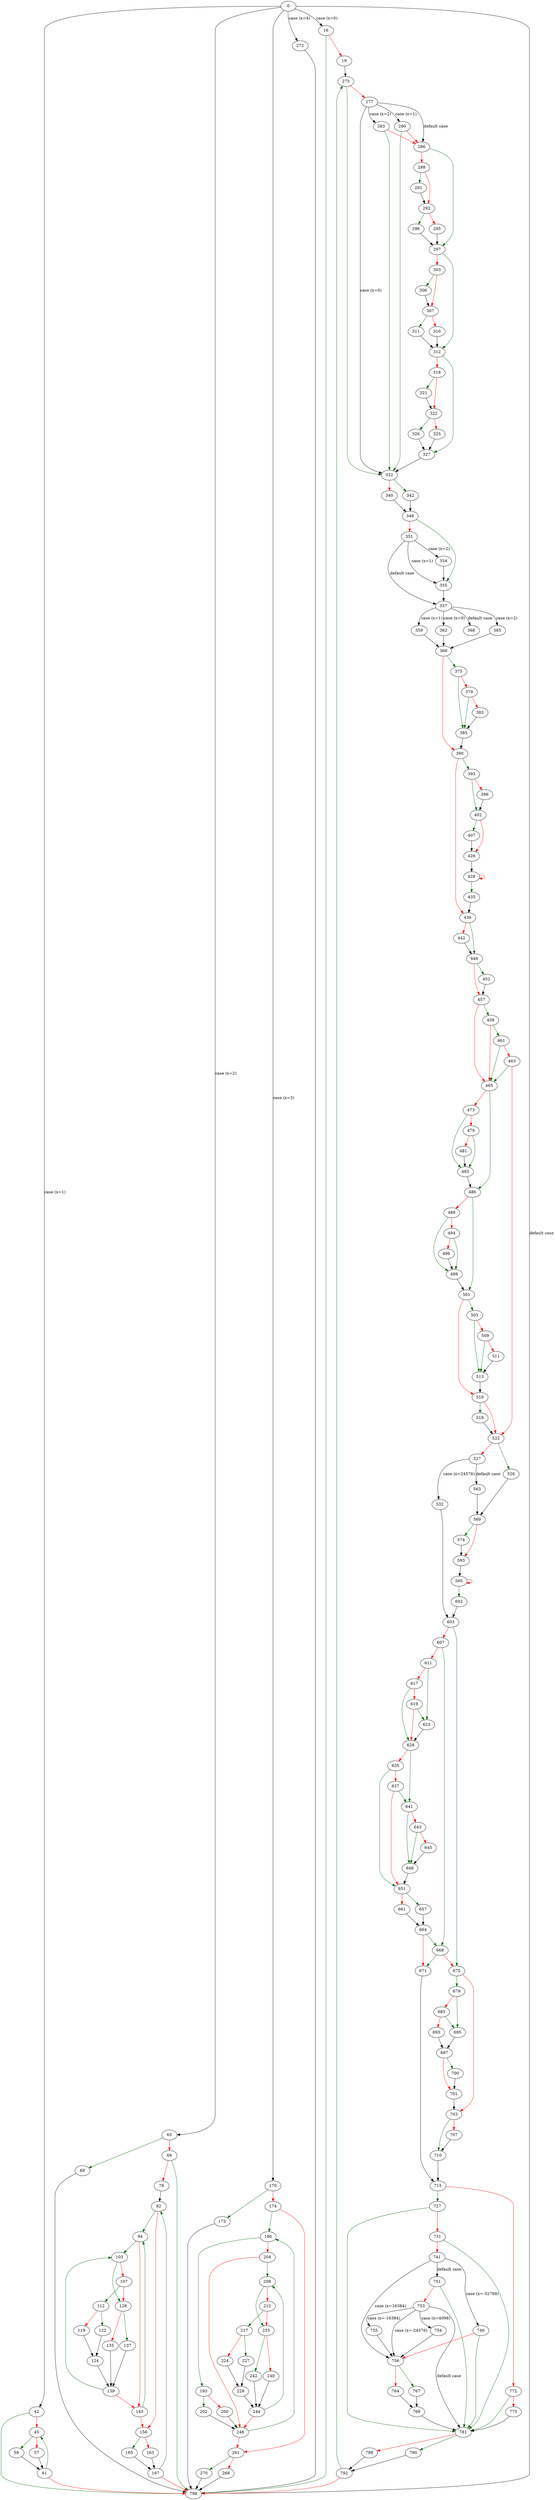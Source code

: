 strict digraph "print_current_files" {
	// Node definitions.
	0 [entry=true];
	42;
	65;
	170;
	272;
	16;
	798;
	19;
	273;
	45;
	59;
	57;
	61;
	68;
	69;
	78;
	82;
	94;
	156;
	103;
	143;
	128;
	107;
	112;
	122;
	119;
	124;
	139;
	137;
	135;
	165;
	163;
	167;
	173;
	174;
	186;
	261;
	193;
	204;
	202;
	200;
	248;
	208;
	233;
	212;
	217;
	227;
	224;
	229;
	244;
	242;
	240;
	270;
	268;
	332;
	277;
	280;
	283;
	286;
	297;
	288;
	291;
	292;
	296;
	295;
	312;
	303;
	306;
	307;
	311;
	310;
	327;
	318;
	321;
	322;
	326;
	325;
	342;
	340;
	348;
	355;
	351;
	354;
	357;
	359;
	362;
	365;
	368;
	369;
	375;
	390;
	385;
	379;
	383;
	393;
	436;
	402;
	396;
	407;
	426;
	428;
	435;
	446;
	442;
	452;
	457;
	459;
	465;
	461;
	463;
	522;
	486;
	473;
	483;
	479;
	481;
	501;
	488;
	498;
	494;
	496;
	503;
	516;
	513;
	509;
	511;
	518;
	526;
	527;
	569;
	532;
	563;
	603;
	574;
	593;
	595;
	602;
	675;
	607;
	668;
	611;
	623;
	617;
	628;
	619;
	641;
	635;
	651;
	637;
	648;
	643;
	645;
	657;
	661;
	664;
	671;
	715;
	679;
	703;
	695;
	683;
	693;
	697;
	700;
	701;
	710;
	707;
	727;
	772;
	781;
	731;
	741;
	746;
	756;
	751;
	753;
	754;
	755;
	767;
	764;
	769;
	775;
	790;
	788;
	792;

	// Edge definitions.
	0 -> 42 [
		cond="case (x=1)"
		label="case (x=1)"
	];
	0 -> 65 [
		cond="case (x=2)"
		label="case (x=2)"
	];
	0 -> 170 [
		cond="case (x=3)"
		label="case (x=3)"
	];
	0 -> 272 [
		cond="case (x=4)"
		label="case (x=4)"
	];
	0 -> 16 [
		cond="case (x=0)"
		label="case (x=0)"
	];
	0 -> 798 [
		cond="default case"
		label="default case"
	];
	42 -> 798 [
		color=darkgreen
		cond=true
	];
	42 -> 45 [
		color=red
		cond=false
	];
	65 -> 68 [
		color=darkgreen
		cond=true
	];
	65 -> 69 [
		color=red
		cond=false
	];
	170 -> 173 [
		color=darkgreen
		cond=true
	];
	170 -> 174 [
		color=red
		cond=false
	];
	272 -> 798;
	16 -> 798 [
		color=darkgreen
		cond=true
	];
	16 -> 19 [
		color=red
		cond=false
	];
	19 -> 273;
	273 -> 332 [
		color=darkgreen
		cond=true
	];
	273 -> 277 [
		color=red
		cond=false
	];
	45 -> 59 [
		color=darkgreen
		cond=true
	];
	45 -> 57 [
		color=red
		cond=false
	];
	59 -> 61;
	57 -> 61;
	61 -> 798 [
		color=red
		cond=false
	];
	61 -> 45 [
		color=darkgreen
		cond=true
	];
	68 -> 798;
	69 -> 798 [
		color=darkgreen
		cond=true
	];
	69 -> 78 [
		color=red
		cond=false
	];
	78 -> 82;
	82 -> 94 [
		color=darkgreen
		cond=true
	];
	82 -> 156 [
		color=red
		cond=false
	];
	94 -> 103 [
		color=darkgreen
		cond=true
	];
	94 -> 143 [
		color=red
		cond=false
	];
	156 -> 165 [
		color=darkgreen
		cond=true
	];
	156 -> 163 [
		color=red
		cond=false
	];
	103 -> 128 [
		color=darkgreen
		cond=true
	];
	103 -> 107 [
		color=red
		cond=false
	];
	143 -> 94 [
		color=darkgreen
		cond=true
	];
	143 -> 156 [
		color=red
		cond=false
	];
	128 -> 137 [
		color=darkgreen
		cond=true
	];
	128 -> 135 [
		color=red
		cond=false
	];
	107 -> 128 [
		color=red
		cond=false
	];
	107 -> 112 [
		color=darkgreen
		cond=true
	];
	112 -> 122 [
		color=darkgreen
		cond=true
	];
	112 -> 119 [
		color=red
		cond=false
	];
	122 -> 124;
	119 -> 124;
	124 -> 139;
	139 -> 103 [
		color=darkgreen
		cond=true
	];
	139 -> 143 [
		color=red
		cond=false
	];
	137 -> 139;
	135 -> 139;
	165 -> 167;
	163 -> 167;
	167 -> 798 [
		color=red
		cond=false
	];
	167 -> 82 [
		color=darkgreen
		cond=true
	];
	173 -> 798;
	174 -> 186 [
		color=darkgreen
		cond=true
	];
	174 -> 261 [
		color=red
		cond=false
	];
	186 -> 193 [
		color=darkgreen
		cond=true
	];
	186 -> 204 [
		color=red
		cond=false
	];
	261 -> 270 [
		color=darkgreen
		cond=true
	];
	261 -> 268 [
		color=red
		cond=false
	];
	193 -> 202 [
		color=darkgreen
		cond=true
	];
	193 -> 200 [
		color=red
		cond=false
	];
	204 -> 248 [
		color=red
		cond=false
	];
	204 -> 208 [
		color=darkgreen
		cond=true
	];
	202 -> 248;
	200 -> 248;
	248 -> 186 [
		color=darkgreen
		cond=true
	];
	248 -> 261 [
		color=red
		cond=false
	];
	208 -> 233 [
		color=darkgreen
		cond=true
	];
	208 -> 212 [
		color=red
		cond=false
	];
	233 -> 242 [
		color=darkgreen
		cond=true
	];
	233 -> 240 [
		color=red
		cond=false
	];
	212 -> 233 [
		color=red
		cond=false
	];
	212 -> 217 [
		color=darkgreen
		cond=true
	];
	217 -> 227 [
		color=darkgreen
		cond=true
	];
	217 -> 224 [
		color=red
		cond=false
	];
	227 -> 229;
	224 -> 229;
	229 -> 244;
	244 -> 248 [
		color=red
		cond=false
	];
	244 -> 208 [
		color=darkgreen
		cond=true
	];
	242 -> 244;
	240 -> 244;
	270 -> 798;
	268 -> 798;
	332 -> 342 [
		color=darkgreen
		cond=true
	];
	332 -> 340 [
		color=red
		cond=false
	];
	277 -> 332 [
		cond="case (x=0)"
		label="case (x=0)"
	];
	277 -> 280 [
		cond="case (x=1)"
		label="case (x=1)"
	];
	277 -> 283 [
		cond="case (x=2)"
		label="case (x=2)"
	];
	277 -> 286 [
		cond="default case"
		label="default case"
	];
	280 -> 332 [
		color=darkgreen
		cond=true
	];
	280 -> 286 [
		color=red
		cond=false
	];
	283 -> 332 [
		color=darkgreen
		cond=true
	];
	283 -> 286 [
		color=red
		cond=false
	];
	286 -> 297 [
		color=darkgreen
		cond=true
	];
	286 -> 288 [
		color=red
		cond=false
	];
	297 -> 312 [
		color=darkgreen
		cond=true
	];
	297 -> 303 [
		color=red
		cond=false
	];
	288 -> 291 [
		color=darkgreen
		cond=true
	];
	288 -> 292 [
		color=red
		cond=false
	];
	291 -> 292;
	292 -> 296 [
		color=darkgreen
		cond=true
	];
	292 -> 295 [
		color=red
		cond=false
	];
	296 -> 297;
	295 -> 297;
	312 -> 327 [
		color=darkgreen
		cond=true
	];
	312 -> 318 [
		color=red
		cond=false
	];
	303 -> 306 [
		color=darkgreen
		cond=true
	];
	303 -> 307 [
		color=red
		cond=false
	];
	306 -> 307;
	307 -> 311 [
		color=darkgreen
		cond=true
	];
	307 -> 310 [
		color=red
		cond=false
	];
	311 -> 312;
	310 -> 312;
	327 -> 332;
	318 -> 321 [
		color=darkgreen
		cond=true
	];
	318 -> 322 [
		color=red
		cond=false
	];
	321 -> 322;
	322 -> 326 [
		color=darkgreen
		cond=true
	];
	322 -> 325 [
		color=red
		cond=false
	];
	326 -> 327;
	325 -> 327;
	342 -> 348;
	340 -> 348;
	348 -> 355 [
		color=darkgreen
		cond=true
	];
	348 -> 351 [
		color=red
		cond=false
	];
	355 -> 357;
	351 -> 355 [
		cond="case (x=1)"
		label="case (x=1)"
	];
	351 -> 354 [
		cond="case (x=2)"
		label="case (x=2)"
	];
	351 -> 357 [
		cond="default case"
		label="default case"
	];
	354 -> 355;
	357 -> 359 [
		cond="case (x=1)"
		label="case (x=1)"
	];
	357 -> 362 [
		cond="case (x=0)"
		label="case (x=0)"
	];
	357 -> 365 [
		cond="case (x=2)"
		label="case (x=2)"
	];
	357 -> 368 [
		cond="default case"
		label="default case"
	];
	359 -> 369;
	362 -> 369;
	365 -> 369;
	369 -> 375 [
		color=darkgreen
		cond=true
	];
	369 -> 390 [
		color=red
		cond=false
	];
	375 -> 385 [
		color=darkgreen
		cond=true
	];
	375 -> 379 [
		color=red
		cond=false
	];
	390 -> 393 [
		color=darkgreen
		cond=true
	];
	390 -> 436 [
		color=red
		cond=false
	];
	385 -> 390;
	379 -> 385 [
		color=darkgreen
		cond=true
	];
	379 -> 383 [
		color=red
		cond=false
	];
	383 -> 385;
	393 -> 402 [
		color=darkgreen
		cond=true
	];
	393 -> 396 [
		color=red
		cond=false
	];
	436 -> 446 [
		color=darkgreen
		cond=true
	];
	436 -> 442 [
		color=red
		cond=false
	];
	402 -> 407 [
		color=darkgreen
		cond=true
	];
	402 -> 426 [
		color=red
		cond=false
	];
	396 -> 402;
	407 -> 426;
	426 -> 428;
	428 -> 428 [
		color=red
		cond=false
	];
	428 -> 435 [
		color=darkgreen
		cond=true
	];
	435 -> 436;
	446 -> 452 [
		color=darkgreen
		cond=true
	];
	446 -> 457 [
		color=red
		cond=false
	];
	442 -> 446;
	452 -> 457;
	457 -> 459 [
		color=darkgreen
		cond=true
	];
	457 -> 465 [
		color=red
		cond=false
	];
	459 -> 465 [
		color=red
		cond=false
	];
	459 -> 461 [
		color=darkgreen
		cond=true
	];
	465 -> 486 [
		color=darkgreen
		cond=true
	];
	465 -> 473 [
		color=red
		cond=false
	];
	461 -> 465 [
		color=darkgreen
		cond=true
	];
	461 -> 463 [
		color=red
		cond=false
	];
	463 -> 465 [
		color=darkgreen
		cond=true
	];
	463 -> 522 [
		color=red
		cond=false
	];
	522 -> 526 [
		color=darkgreen
		cond=true
	];
	522 -> 527 [
		color=red
		cond=false
	];
	486 -> 501 [
		color=darkgreen
		cond=true
	];
	486 -> 488 [
		color=red
		cond=false
	];
	473 -> 483 [
		color=darkgreen
		cond=true
	];
	473 -> 479 [
		color=red
		cond=false
	];
	483 -> 486;
	479 -> 483 [
		color=darkgreen
		cond=true
	];
	479 -> 481 [
		color=red
		cond=false
	];
	481 -> 483;
	501 -> 503 [
		color=darkgreen
		cond=true
	];
	501 -> 516 [
		color=red
		cond=false
	];
	488 -> 498 [
		color=darkgreen
		cond=true
	];
	488 -> 494 [
		color=red
		cond=false
	];
	498 -> 501;
	494 -> 498 [
		color=darkgreen
		cond=true
	];
	494 -> 496 [
		color=red
		cond=false
	];
	496 -> 498;
	503 -> 513 [
		color=darkgreen
		cond=true
	];
	503 -> 509 [
		color=red
		cond=false
	];
	516 -> 522 [
		color=red
		cond=false
	];
	516 -> 518 [
		color=darkgreen
		cond=true
	];
	513 -> 516;
	509 -> 513 [
		color=darkgreen
		cond=true
	];
	509 -> 511 [
		color=red
		cond=false
	];
	511 -> 513;
	518 -> 522;
	526 -> 569;
	527 -> 532 [
		cond="case (x=24576)"
		label="case (x=24576)"
	];
	527 -> 563 [
		cond="default case"
		label="default case"
	];
	569 -> 574 [
		color=darkgreen
		cond=true
	];
	569 -> 593 [
		color=red
		cond=false
	];
	532 -> 603;
	563 -> 569;
	603 -> 675 [
		color=darkgreen
		cond=true
	];
	603 -> 607 [
		color=red
		cond=false
	];
	574 -> 593;
	593 -> 595;
	595 -> 595 [
		color=red
		cond=false
	];
	595 -> 602 [
		color=darkgreen
		cond=true
	];
	602 -> 603;
	675 -> 679 [
		color=darkgreen
		cond=true
	];
	675 -> 703 [
		color=red
		cond=false
	];
	607 -> 668 [
		color=darkgreen
		cond=true
	];
	607 -> 611 [
		color=red
		cond=false
	];
	668 -> 675 [
		color=red
		cond=false
	];
	668 -> 671 [
		color=darkgreen
		cond=true
	];
	611 -> 623 [
		color=darkgreen
		cond=true
	];
	611 -> 617 [
		color=red
		cond=false
	];
	623 -> 628;
	617 -> 628 [
		color=darkgreen
		cond=true
	];
	617 -> 619 [
		color=red
		cond=false
	];
	628 -> 641 [
		color=darkgreen
		cond=true
	];
	628 -> 635 [
		color=red
		cond=false
	];
	619 -> 623 [
		color=darkgreen
		cond=true
	];
	619 -> 628 [
		color=red
		cond=false
	];
	641 -> 648 [
		color=darkgreen
		cond=true
	];
	641 -> 643 [
		color=red
		cond=false
	];
	635 -> 651 [
		color=darkgreen
		cond=true
	];
	635 -> 637 [
		color=red
		cond=false
	];
	651 -> 657 [
		color=darkgreen
		cond=true
	];
	651 -> 661 [
		color=red
		cond=false
	];
	637 -> 641 [
		color=darkgreen
		cond=true
	];
	637 -> 651 [
		color=red
		cond=false
	];
	648 -> 651;
	643 -> 648 [
		color=darkgreen
		cond=true
	];
	643 -> 645 [
		color=red
		cond=false
	];
	645 -> 648;
	657 -> 664;
	661 -> 664;
	664 -> 668 [
		color=darkgreen
		cond=true
	];
	664 -> 671 [
		color=red
		cond=false
	];
	671 -> 715;
	715 -> 727 [
		color=darkgreen
		cond=true
	];
	715 -> 772 [
		color=red
		cond=false
	];
	679 -> 695 [
		color=darkgreen
		cond=true
	];
	679 -> 683 [
		color=red
		cond=false
	];
	703 -> 710 [
		color=darkgreen
		cond=true
	];
	703 -> 707 [
		color=red
		cond=false
	];
	695 -> 697;
	683 -> 695 [
		color=darkgreen
		cond=true
	];
	683 -> 693 [
		color=red
		cond=false
	];
	693 -> 697;
	697 -> 700 [
		color=darkgreen
		cond=true
	];
	697 -> 701 [
		color=red
		cond=false
	];
	700 -> 701;
	701 -> 703;
	710 -> 715;
	707 -> 710;
	727 -> 781 [
		color=darkgreen
		cond=true
	];
	727 -> 731 [
		color=red
		cond=false
	];
	772 -> 781 [
		color=darkgreen
		cond=true
	];
	772 -> 775 [
		color=red
		cond=false
	];
	781 -> 790 [
		color=darkgreen
		cond=true
	];
	781 -> 788 [
		color=red
		cond=false
	];
	731 -> 781 [
		color=darkgreen
		cond=true
	];
	731 -> 741 [
		color=red
		cond=false
	];
	741 -> 746 [
		cond="case (x=-32768)"
		label="case (x=-32768)"
	];
	741 -> 756 [
		cond="case (x=16384)"
		label="case (x=16384)"
	];
	741 -> 751 [
		cond="default case"
		label="default case"
	];
	746 -> 781 [
		color=darkgreen
		cond=true
	];
	746 -> 756 [
		color=red
		cond=false
	];
	756 -> 767 [
		color=darkgreen
		cond=true
	];
	756 -> 764 [
		color=red
		cond=false
	];
	751 -> 781 [
		color=darkgreen
		cond=true
	];
	751 -> 753 [
		color=red
		cond=false
	];
	753 -> 781 [
		cond="default case"
		label="default case"
	];
	753 -> 756 [
		cond="case (x=-24576)"
		label="case (x=-24576)"
	];
	753 -> 754 [
		cond="case (x=4096)"
		label="case (x=4096)"
	];
	753 -> 755 [
		cond="case (x=-16384)"
		label="case (x=-16384)"
	];
	754 -> 756;
	755 -> 756;
	767 -> 769;
	764 -> 769;
	769 -> 781;
	775 -> 781;
	790 -> 792;
	788 -> 792;
	792 -> 798 [
		color=red
		cond=false
	];
	792 -> 273 [
		color=darkgreen
		cond=true
	];
}